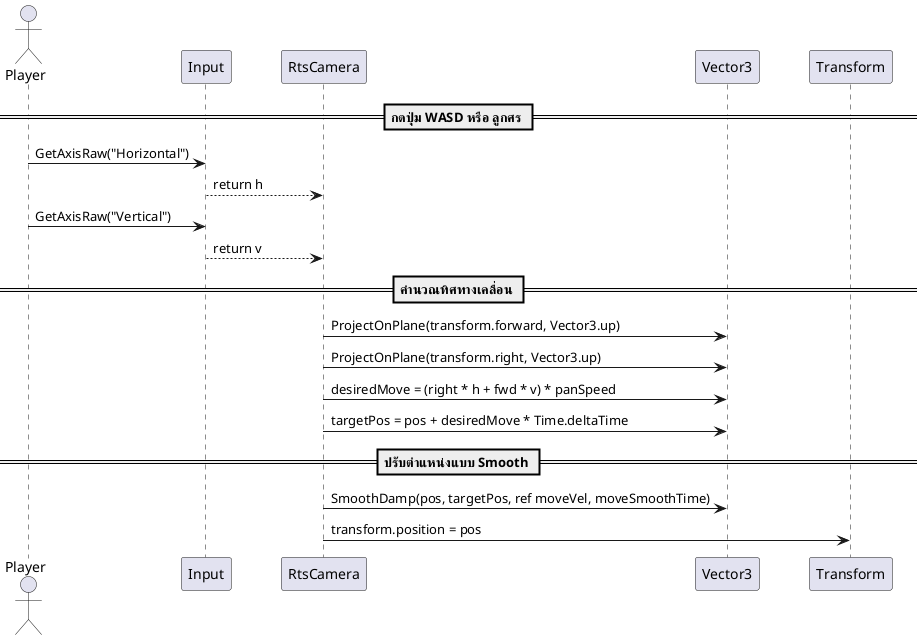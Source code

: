﻿@startuml
    skinparam Shadowing false
    skinparam ParticipantPadding 20

    actor Player
    participant Input
    participant RtsCamera
    participant Vector3
    participant Transform

    == กดปุ่ม WASD หรือ ลูกศร ==
    Player -> Input : GetAxisRaw("Horizontal")
    Input --> RtsCamera : return h

    Player -> Input : GetAxisRaw("Vertical")
    Input --> RtsCamera : return v

    == คำนวณทิศทางเคลื่อน ==
    RtsCamera -> Vector3 : ProjectOnPlane(transform.forward, Vector3.up)
    RtsCamera -> Vector3 : ProjectOnPlane(transform.right, Vector3.up)

    RtsCamera -> Vector3 : desiredMove = (right * h + fwd * v) * panSpeed 
    RtsCamera -> Vector3 : targetPos = pos + desiredMove * Time.deltaTime

    == ปรับตำแหน่งแบบ Smooth ==

    RtsCamera -> Vector3 : SmoothDamp(pos, targetPos, ref moveVel, moveSmoothTime)
    RtsCamera -> Transform : transform.position = pos
   
@enduml
